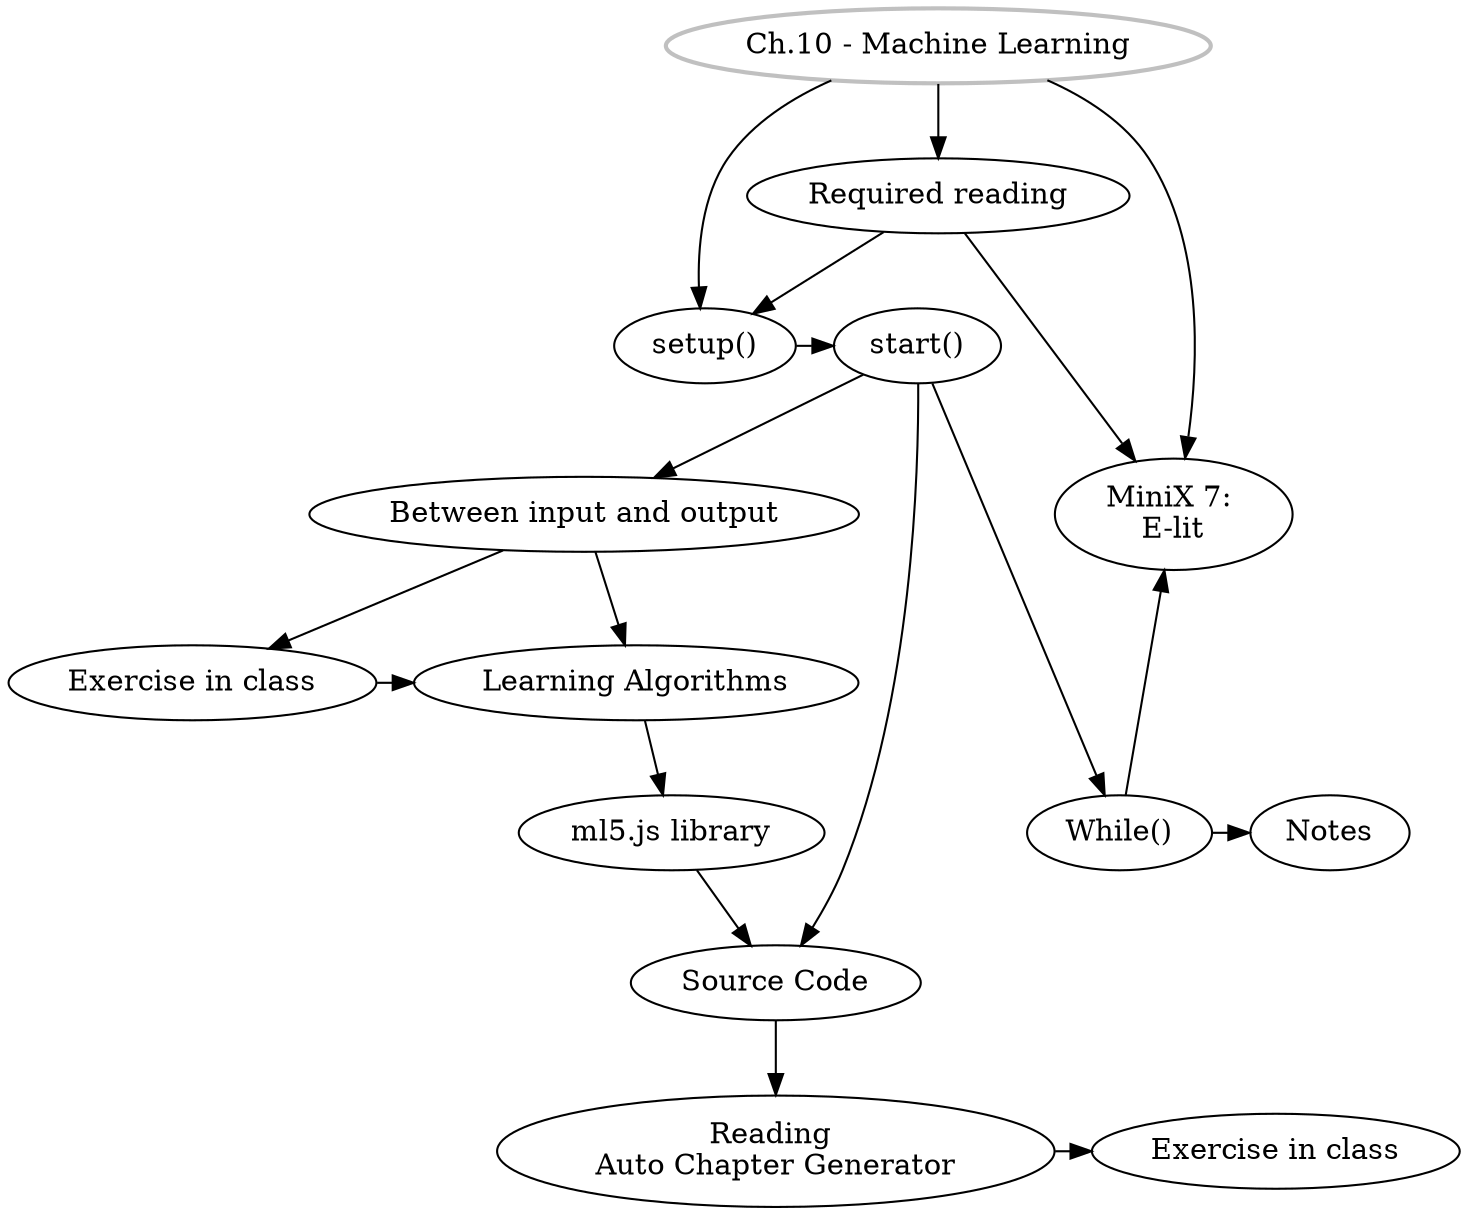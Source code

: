 digraph G {
//labels
GS [
label="Ch.10 - Machine Learning",
style=bold,
color=grey,
]

SU [label="setup()"]
ST [label="start()"]
IO [label="Between input and output"]
EiC [label="Exercise in class"]
LA [label="Learning Algorithms"]
ml5 [label="ml5.js library"]
SC [label="Source Code"]
RAG [label="Reading \nAuto Chapter Generator"]
EiC2 [label="Exercise in class"]
MW [label="While()"]
MX [label="MiniX 7: \nE-lit"]
RR [label="Required reading"]
Notes [label="Notes"]

//rank
{rank = same; SU, ST}
{rank = same; MX, IO}
{rank = same; MW, ml5, Notes}
{rank = same; EiC, LA}
{rank = same; EiC2, RAG}

//graph
GS -> SU -> ST -> IO -> EiC;
GS -> RR, MX;
RR -> MX, SU;
EiC -> LA;
IO -> LA -> ml5 -> SC;
ST -> SC -> RAG -> EiC2;
ST -> MW -> Notes;
MW -> MX;
}
